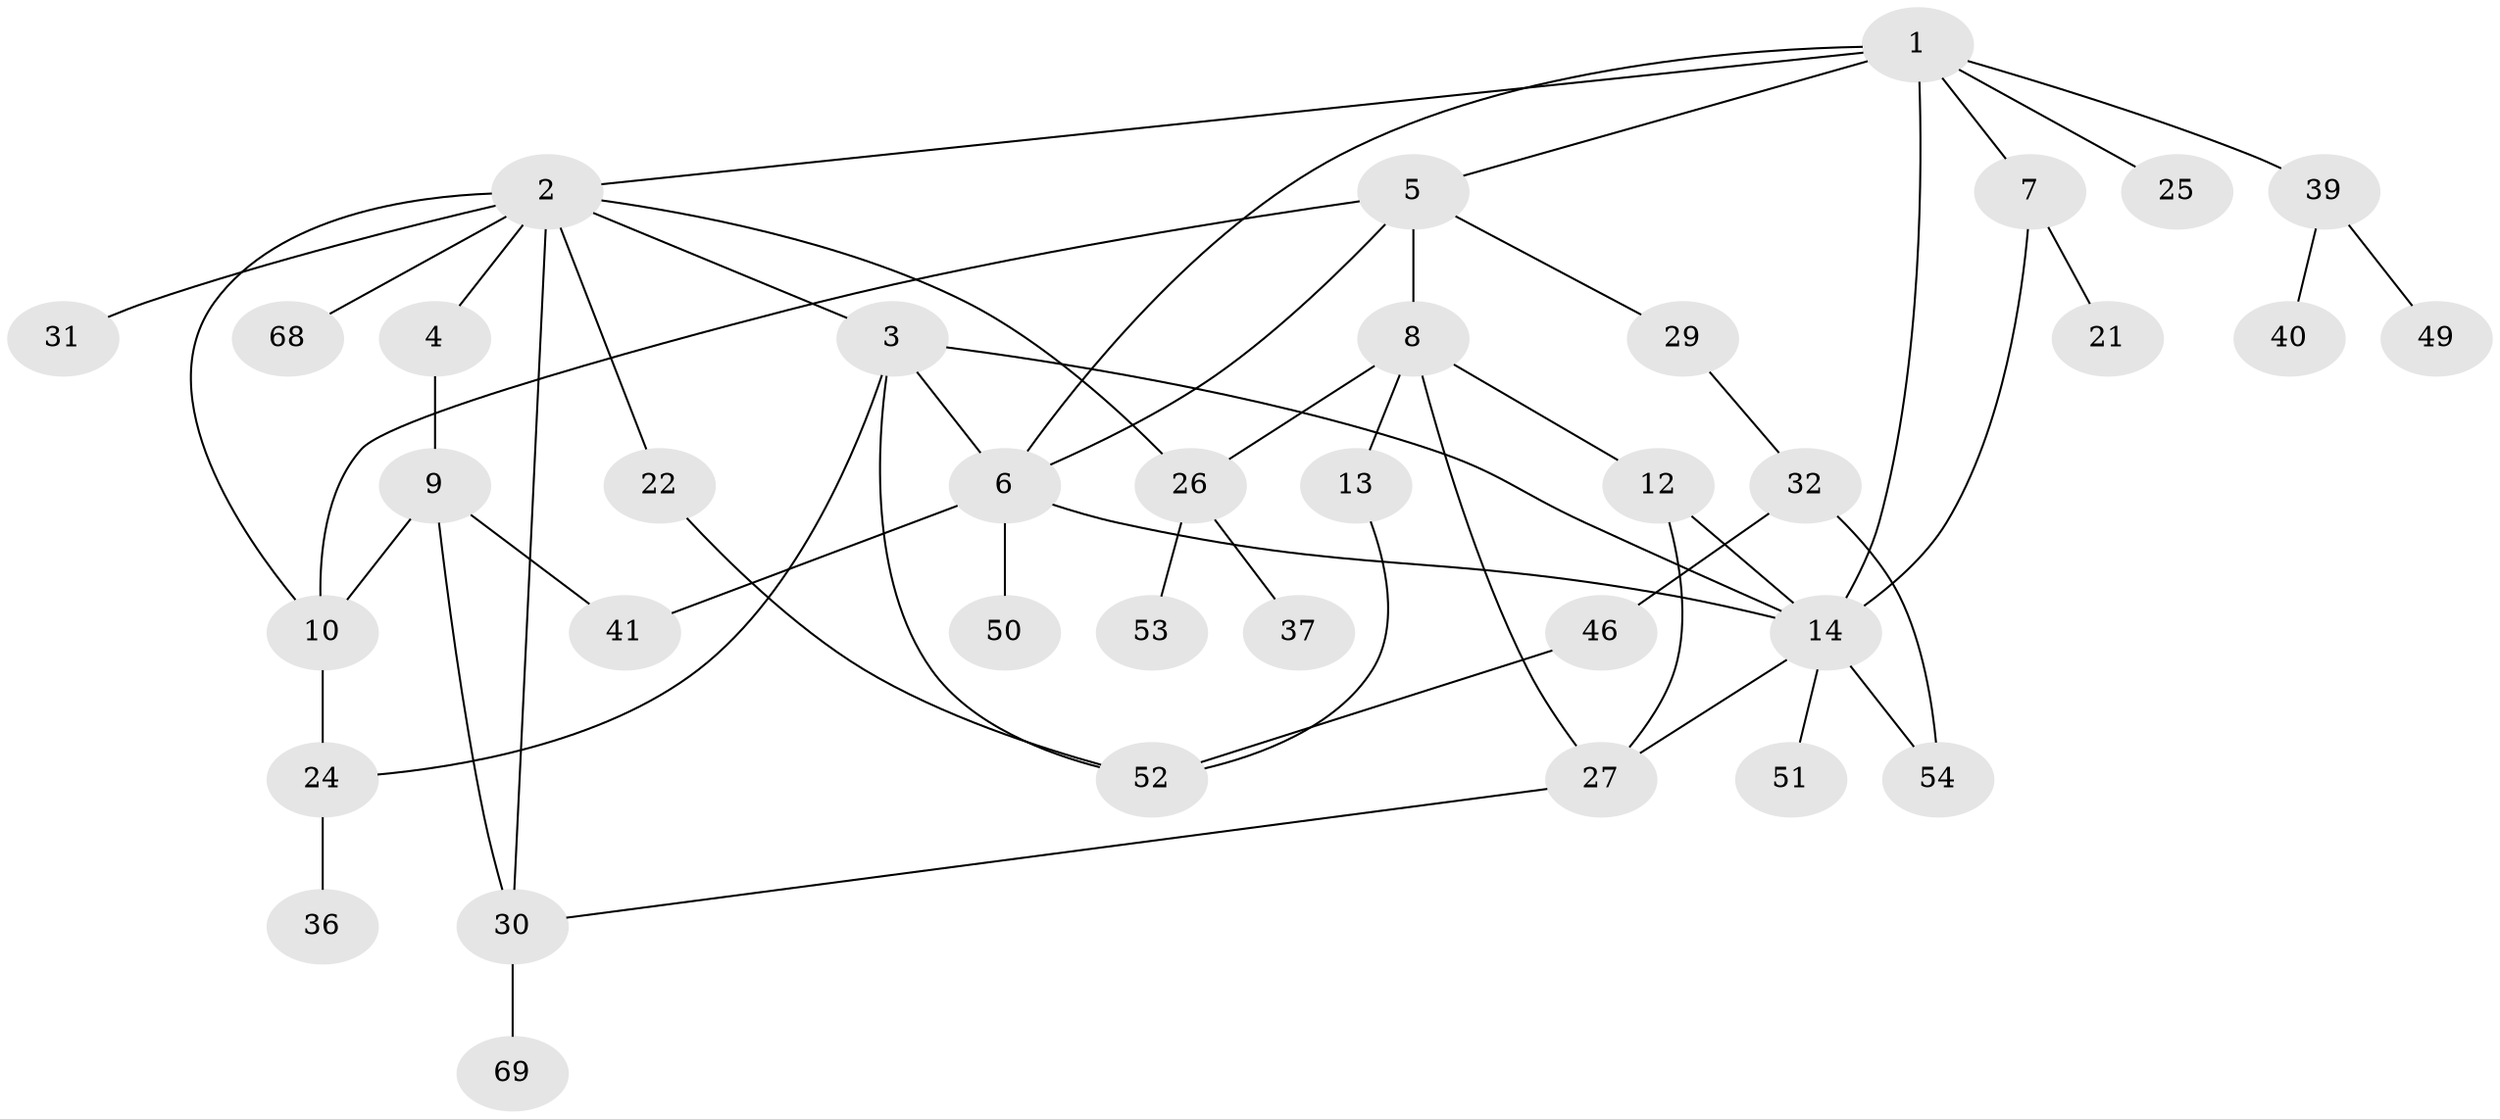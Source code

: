 // original degree distribution, {7: 0.013513513513513514, 9: 0.013513513513513514, 6: 0.02702702702702703, 2: 0.2972972972972973, 3: 0.13513513513513514, 4: 0.10810810810810811, 5: 0.08108108108108109, 1: 0.32432432432432434}
// Generated by graph-tools (version 1.1) at 2025/13/03/09/25 04:13:23]
// undirected, 37 vertices, 55 edges
graph export_dot {
graph [start="1"]
  node [color=gray90,style=filled];
  1;
  2;
  3 [super="+38+70+18"];
  4;
  5 [super="+15"];
  6 [super="+11"];
  7;
  8 [super="+17"];
  9 [super="+67+19"];
  10 [super="+48+16"];
  12 [super="+61"];
  13;
  14 [super="+23+20"];
  21;
  22;
  24 [super="+28"];
  25 [super="+72+57"];
  26 [super="+73+66+34"];
  27 [super="+43"];
  29;
  30;
  31;
  32;
  36;
  37;
  39;
  40;
  41 [super="+58+47"];
  46;
  49;
  50 [super="+56"];
  51 [super="+63"];
  52 [super="+59"];
  53;
  54;
  68;
  69;
  1 -- 2;
  1 -- 5;
  1 -- 7;
  1 -- 14;
  1 -- 25;
  1 -- 39;
  1 -- 6;
  2 -- 3;
  2 -- 4;
  2 -- 10;
  2 -- 22;
  2 -- 26;
  2 -- 30;
  2 -- 31;
  2 -- 68;
  3 -- 6;
  3 -- 14;
  3 -- 24;
  3 -- 52;
  4 -- 9;
  5 -- 8;
  5 -- 29;
  5 -- 10;
  5 -- 6;
  6 -- 41;
  6 -- 14;
  6 -- 50 [weight=2];
  7 -- 21;
  7 -- 14;
  8 -- 12;
  8 -- 13;
  8 -- 27;
  8 -- 26;
  9 -- 41;
  9 -- 30;
  9 -- 10;
  10 -- 24;
  12 -- 27;
  12 -- 14;
  13 -- 52;
  14 -- 27;
  14 -- 51;
  14 -- 54;
  22 -- 52;
  24 -- 36;
  26 -- 37;
  26 -- 53;
  27 -- 30;
  29 -- 32;
  30 -- 69;
  32 -- 46;
  32 -- 54;
  39 -- 40;
  39 -- 49;
  46 -- 52;
}
